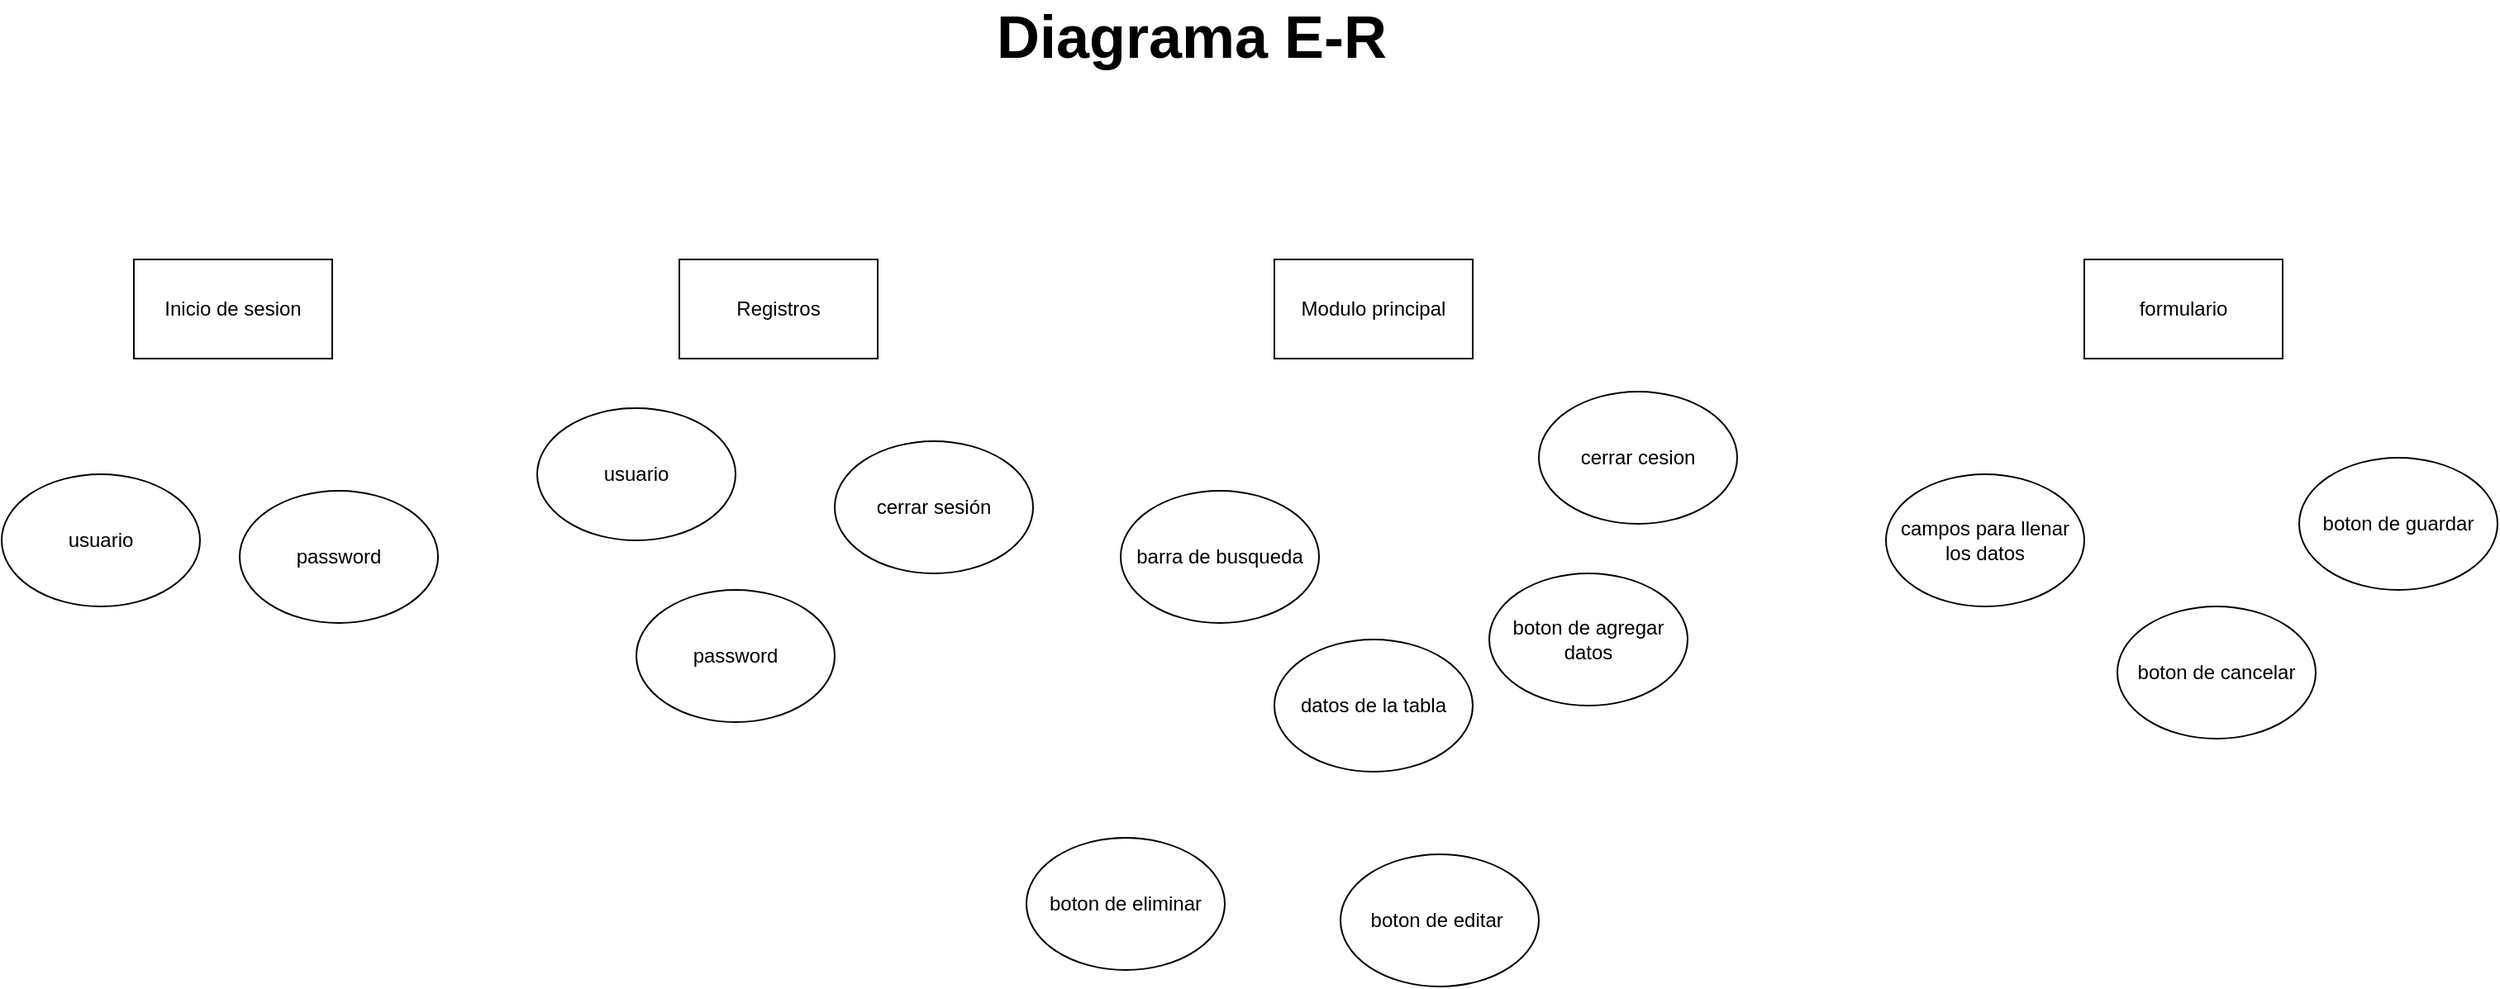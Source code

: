 <mxfile version="26.0.6" pages="2">
  <diagram name="Página-1" id="5ThhOrdRXqjYKLAJzV4n">
    <mxGraphModel dx="1312" dy="770" grid="1" gridSize="10" guides="1" tooltips="1" connect="1" arrows="1" fold="1" page="1" pageScale="1" pageWidth="827" pageHeight="1169" background="none" math="0" shadow="0">
      <root>
        <mxCell id="0" />
        <mxCell id="1" parent="0" />
        <mxCell id="qsqK5V_Lun_oDQ4iL3AC-1" value="Inicio de sesion" style="rounded=0;whiteSpace=wrap;html=1;" vertex="1" parent="1">
          <mxGeometry x="110" y="240" width="120" height="60" as="geometry" />
        </mxCell>
        <mxCell id="qsqK5V_Lun_oDQ4iL3AC-2" value="Registros" style="rounded=0;whiteSpace=wrap;html=1;" vertex="1" parent="1">
          <mxGeometry x="440" y="240" width="120" height="60" as="geometry" />
        </mxCell>
        <mxCell id="qsqK5V_Lun_oDQ4iL3AC-3" value="Modulo principal" style="rounded=0;whiteSpace=wrap;html=1;" vertex="1" parent="1">
          <mxGeometry x="800" y="240" width="120" height="60" as="geometry" />
        </mxCell>
        <mxCell id="qsqK5V_Lun_oDQ4iL3AC-4" value="formulario" style="rounded=0;whiteSpace=wrap;html=1;" vertex="1" parent="1">
          <mxGeometry x="1290" y="240" width="120" height="60" as="geometry" />
        </mxCell>
        <mxCell id="qsqK5V_Lun_oDQ4iL3AC-5" value="usuario" style="ellipse;whiteSpace=wrap;html=1;" vertex="1" parent="1">
          <mxGeometry x="30" y="370" width="120" height="80" as="geometry" />
        </mxCell>
        <mxCell id="qsqK5V_Lun_oDQ4iL3AC-6" value="password" style="ellipse;whiteSpace=wrap;html=1;" vertex="1" parent="1">
          <mxGeometry x="174" y="380" width="120" height="80" as="geometry" />
        </mxCell>
        <mxCell id="qsqK5V_Lun_oDQ4iL3AC-7" value="usuario" style="ellipse;whiteSpace=wrap;html=1;" vertex="1" parent="1">
          <mxGeometry x="354" y="330" width="120" height="80" as="geometry" />
        </mxCell>
        <mxCell id="qsqK5V_Lun_oDQ4iL3AC-8" value="password" style="ellipse;whiteSpace=wrap;html=1;" vertex="1" parent="1">
          <mxGeometry x="414" y="440" width="120" height="80" as="geometry" />
        </mxCell>
        <mxCell id="qsqK5V_Lun_oDQ4iL3AC-9" value="cerrar sesión" style="ellipse;whiteSpace=wrap;html=1;" vertex="1" parent="1">
          <mxGeometry x="534" y="350" width="120" height="80" as="geometry" />
        </mxCell>
        <mxCell id="qsqK5V_Lun_oDQ4iL3AC-10" value="datos de la tabla" style="ellipse;whiteSpace=wrap;html=1;" vertex="1" parent="1">
          <mxGeometry x="800" y="470" width="120" height="80" as="geometry" />
        </mxCell>
        <mxCell id="qsqK5V_Lun_oDQ4iL3AC-11" value="barra de busqueda" style="ellipse;whiteSpace=wrap;html=1;" vertex="1" parent="1">
          <mxGeometry x="707" y="380" width="120" height="80" as="geometry" />
        </mxCell>
        <mxCell id="qsqK5V_Lun_oDQ4iL3AC-12" value="boton de agregar datos" style="ellipse;whiteSpace=wrap;html=1;" vertex="1" parent="1">
          <mxGeometry x="930" y="430" width="120" height="80" as="geometry" />
        </mxCell>
        <mxCell id="qsqK5V_Lun_oDQ4iL3AC-13" value="cerrar cesion" style="ellipse;whiteSpace=wrap;html=1;" vertex="1" parent="1">
          <mxGeometry x="960" y="320" width="120" height="80" as="geometry" />
        </mxCell>
        <mxCell id="qsqK5V_Lun_oDQ4iL3AC-14" value="boton de eliminar" style="ellipse;whiteSpace=wrap;html=1;" vertex="1" parent="1">
          <mxGeometry x="650" y="590" width="120" height="80" as="geometry" />
        </mxCell>
        <mxCell id="qsqK5V_Lun_oDQ4iL3AC-15" value="boton de editar&amp;nbsp;" style="ellipse;whiteSpace=wrap;html=1;" vertex="1" parent="1">
          <mxGeometry x="840" y="600" width="120" height="80" as="geometry" />
        </mxCell>
        <mxCell id="qsqK5V_Lun_oDQ4iL3AC-16" value="campos para llenar los datos" style="ellipse;whiteSpace=wrap;html=1;" vertex="1" parent="1">
          <mxGeometry x="1170" y="370" width="120" height="80" as="geometry" />
        </mxCell>
        <mxCell id="qsqK5V_Lun_oDQ4iL3AC-17" value="boton de guardar" style="ellipse;whiteSpace=wrap;html=1;" vertex="1" parent="1">
          <mxGeometry x="1420" y="360" width="120" height="80" as="geometry" />
        </mxCell>
        <mxCell id="qsqK5V_Lun_oDQ4iL3AC-18" value="boton de cancelar" style="ellipse;whiteSpace=wrap;html=1;" vertex="1" parent="1">
          <mxGeometry x="1310" y="450" width="120" height="80" as="geometry" />
        </mxCell>
        <mxCell id="qsqK5V_Lun_oDQ4iL3AC-22" value="&lt;font style=&quot;font-size: 36px;&quot;&gt;&lt;b&gt;Diagrama E-R&lt;/b&gt;&lt;/font&gt;" style="text;html=1;align=center;verticalAlign=middle;whiteSpace=wrap;rounded=0;" vertex="1" parent="1">
          <mxGeometry x="620" y="90" width="260" height="30" as="geometry" />
        </mxCell>
      </root>
    </mxGraphModel>
  </diagram>
  <diagram id="0GYleN4v3BfKRqCHh06H" name="Página-2">
    <mxGraphModel dx="937" dy="550" grid="1" gridSize="10" guides="1" tooltips="1" connect="1" arrows="1" fold="1" page="1" pageScale="1" pageWidth="827" pageHeight="1169" math="0" shadow="0">
      <root>
        <mxCell id="0" />
        <mxCell id="1" parent="0" />
        <mxCell id="pWEZfmIe4ZQTMPJSylkp-1" value="&lt;font style=&quot;font-size: 32px;&quot;&gt;&lt;b&gt;Modelo UML&lt;/b&gt;&lt;/font&gt;" style="text;html=1;align=center;verticalAlign=middle;whiteSpace=wrap;rounded=0;" vertex="1" parent="1">
          <mxGeometry x="260" y="50" width="260" height="40" as="geometry" />
        </mxCell>
        <mxCell id="pWEZfmIe4ZQTMPJSylkp-2" value="Actor" style="shape=umlActor;verticalLabelPosition=bottom;verticalAlign=top;html=1;outlineConnect=0;" vertex="1" parent="1">
          <mxGeometry x="80" y="280" width="30" height="60" as="geometry" />
        </mxCell>
      </root>
    </mxGraphModel>
  </diagram>
</mxfile>
